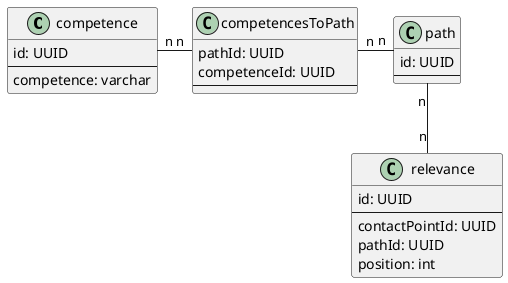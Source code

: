 @startuml

class competence {
    id: UUID
    ---
    competence: varchar
}

class path {
    id: UUID
    ---
}

class competencesToPath {
    pathId: UUID
    competenceId: UUID
    ---
}

class relevance {
    id: UUID
    ---
    contactPointId: UUID
    pathId: UUID
    position: int
}

competence "n" -r- "n" competencesToPath
path "n" -l- "n" competencesToPath
path "n" -- "n" relevance


@enduml